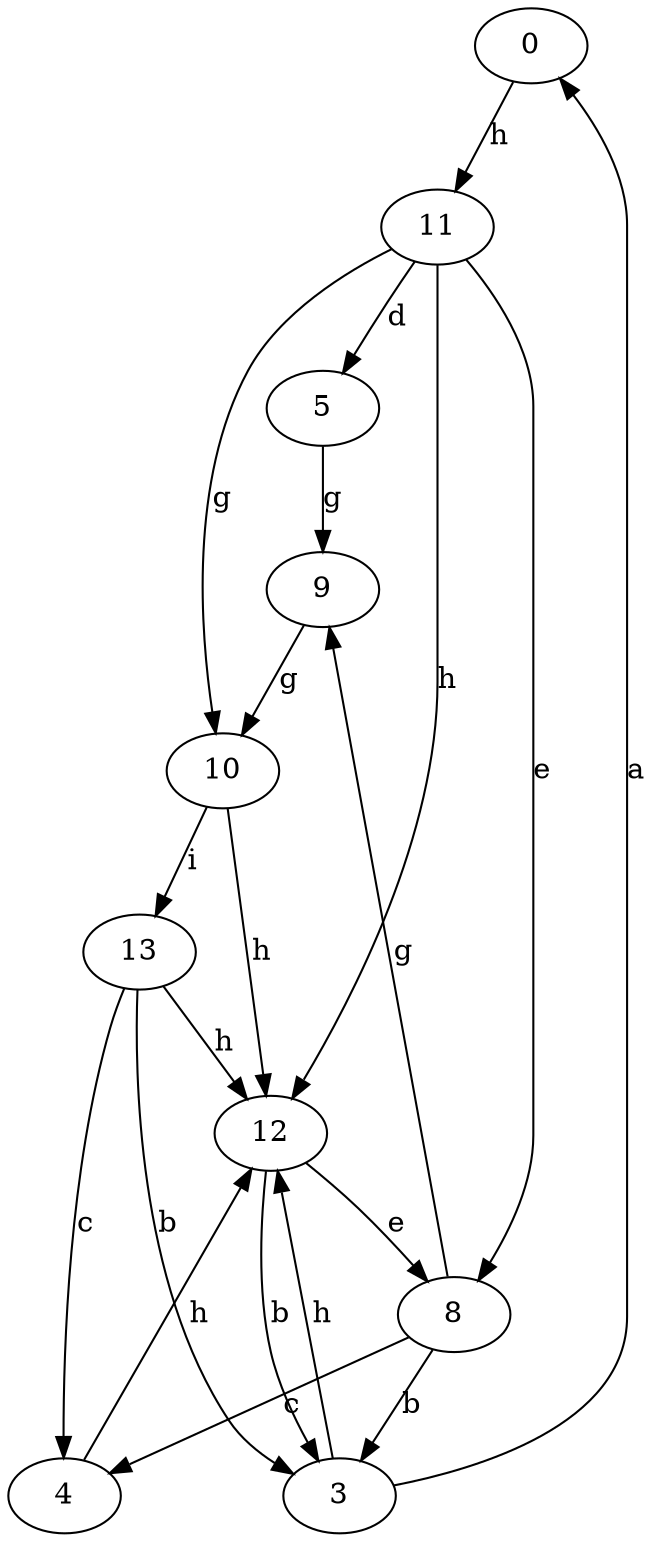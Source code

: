 strict digraph  {
0;
3;
4;
5;
8;
9;
10;
11;
12;
13;
0 -> 11  [label=h];
3 -> 0  [label=a];
3 -> 12  [label=h];
4 -> 12  [label=h];
5 -> 9  [label=g];
8 -> 3  [label=b];
8 -> 4  [label=c];
8 -> 9  [label=g];
9 -> 10  [label=g];
10 -> 12  [label=h];
10 -> 13  [label=i];
11 -> 5  [label=d];
11 -> 8  [label=e];
11 -> 10  [label=g];
11 -> 12  [label=h];
12 -> 3  [label=b];
12 -> 8  [label=e];
13 -> 3  [label=b];
13 -> 4  [label=c];
13 -> 12  [label=h];
}
